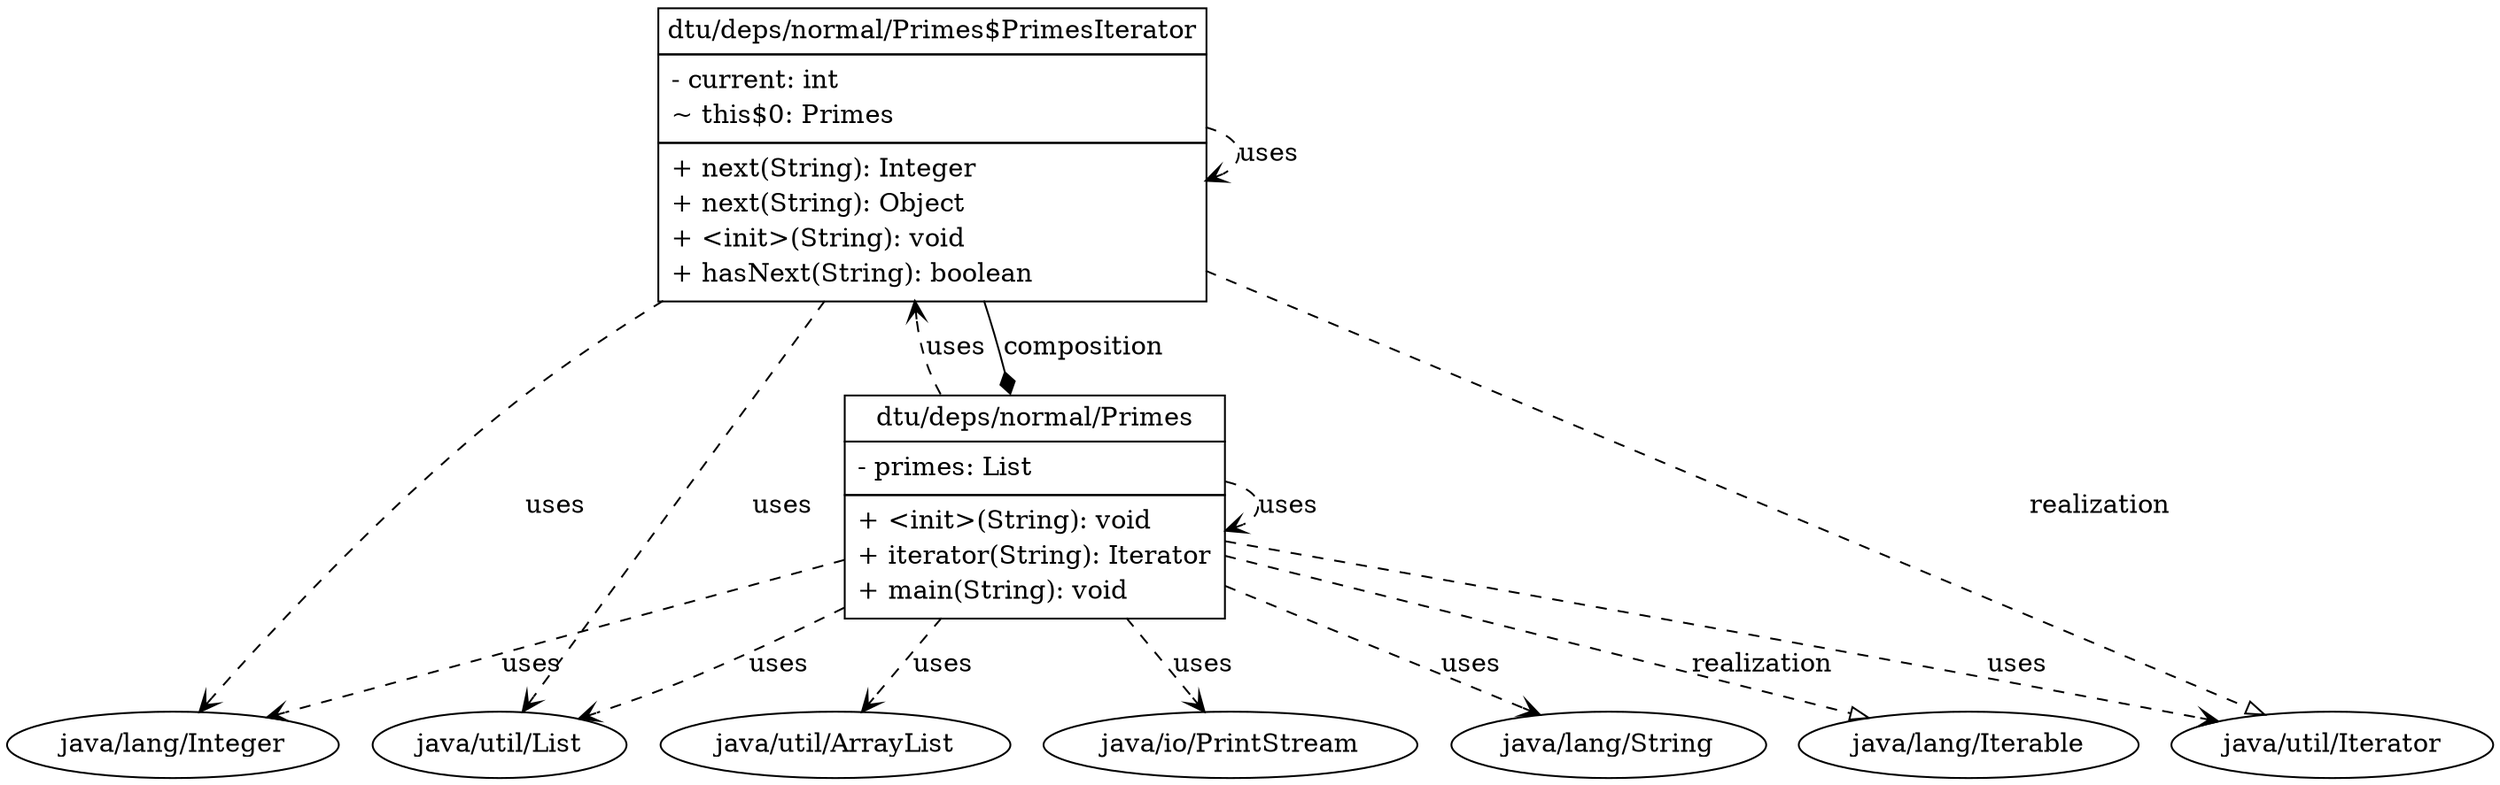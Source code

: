 digraph {
	"dtu/deps/normal/Primes$PrimesIterator" [label=<
<table border="0" cellborder="1" cellspacing="0" cellpadding="4">
    <tr><td>dtu/deps/normal/Primes$PrimesIterator</td></tr>
    <tr><td><table align="left" border="0" cellborder="0" cellspacing="0"><tr><td align="left">- current: int</td></tr><tr><td align="left">~ this$0: Primes</td></tr></table></td></tr>
    <tr><td><table align="left" border="0" cellborder="0" cellspacing="0"><tr><td align="left">+ next(String): Integer</td></tr><tr><td align="left">+ next(String): Object</td></tr><tr><td align="left">+ &lt;init&gt;(String): void</td></tr><tr><td align="left">+ hasNext(String): boolean</td></tr></table></td></tr>
</table>> shape=plain]
	"dtu/deps/normal/Primes" [label=<
<table border="0" cellborder="1" cellspacing="0" cellpadding="4">
    <tr><td>dtu/deps/normal/Primes</td></tr>
    <tr><td><table align="left" border="0" cellborder="0" cellspacing="0"><tr><td align="left">- primes: List</td></tr></table></td></tr>
    <tr><td><table align="left" border="0" cellborder="0" cellspacing="0"><tr><td align="left">+ &lt;init&gt;(String): void</td></tr><tr><td align="left">+ iterator(String): Iterator</td></tr><tr><td align="left">+ main(String): void</td></tr></table></td></tr>
</table>> shape=plain]
	"dtu/deps/normal/Primes$PrimesIterator" -> "java/util/List" [label=uses arrowhead=vee style=dashed]
	"dtu/deps/normal/Primes" -> "java/util/List" [label=uses arrowhead=vee style=dashed]
	"dtu/deps/normal/Primes" -> "java/util/ArrayList" [label=uses arrowhead=vee style=dashed]
	"dtu/deps/normal/Primes$PrimesIterator" -> "java/lang/Integer" [label=uses arrowhead=vee style=dashed]
	"dtu/deps/normal/Primes" -> "java/util/Iterator" [label=uses arrowhead=vee style=dashed]
	"dtu/deps/normal/Primes$PrimesIterator" -> "dtu/deps/normal/Primes$PrimesIterator" [label=uses arrowhead=vee style=dashed]
	"dtu/deps/normal/Primes" -> "java/io/PrintStream" [label=uses arrowhead=vee style=dashed]
	"dtu/deps/normal/Primes$PrimesIterator" -> "dtu/deps/normal/Primes" [label=composition arrowhead=diamond style=solid]
	"dtu/deps/normal/Primes" -> "java/lang/String" [label=uses arrowhead=vee style=dashed]
	"dtu/deps/normal/Primes" -> "java/lang/Integer" [label=uses arrowhead=vee style=dashed]
	"dtu/deps/normal/Primes" -> "dtu/deps/normal/Primes$PrimesIterator" [label=uses arrowhead=vee style=dashed]
	"dtu/deps/normal/Primes" -> "dtu/deps/normal/Primes" [label=uses arrowhead=vee style=dashed]
	"dtu/deps/normal/Primes" -> "java/lang/Iterable" [label=realization arrowhead=onormal style=dashed]
	"dtu/deps/normal/Primes$PrimesIterator" -> "java/util/Iterator" [label=realization arrowhead=onormal style=dashed]
}
